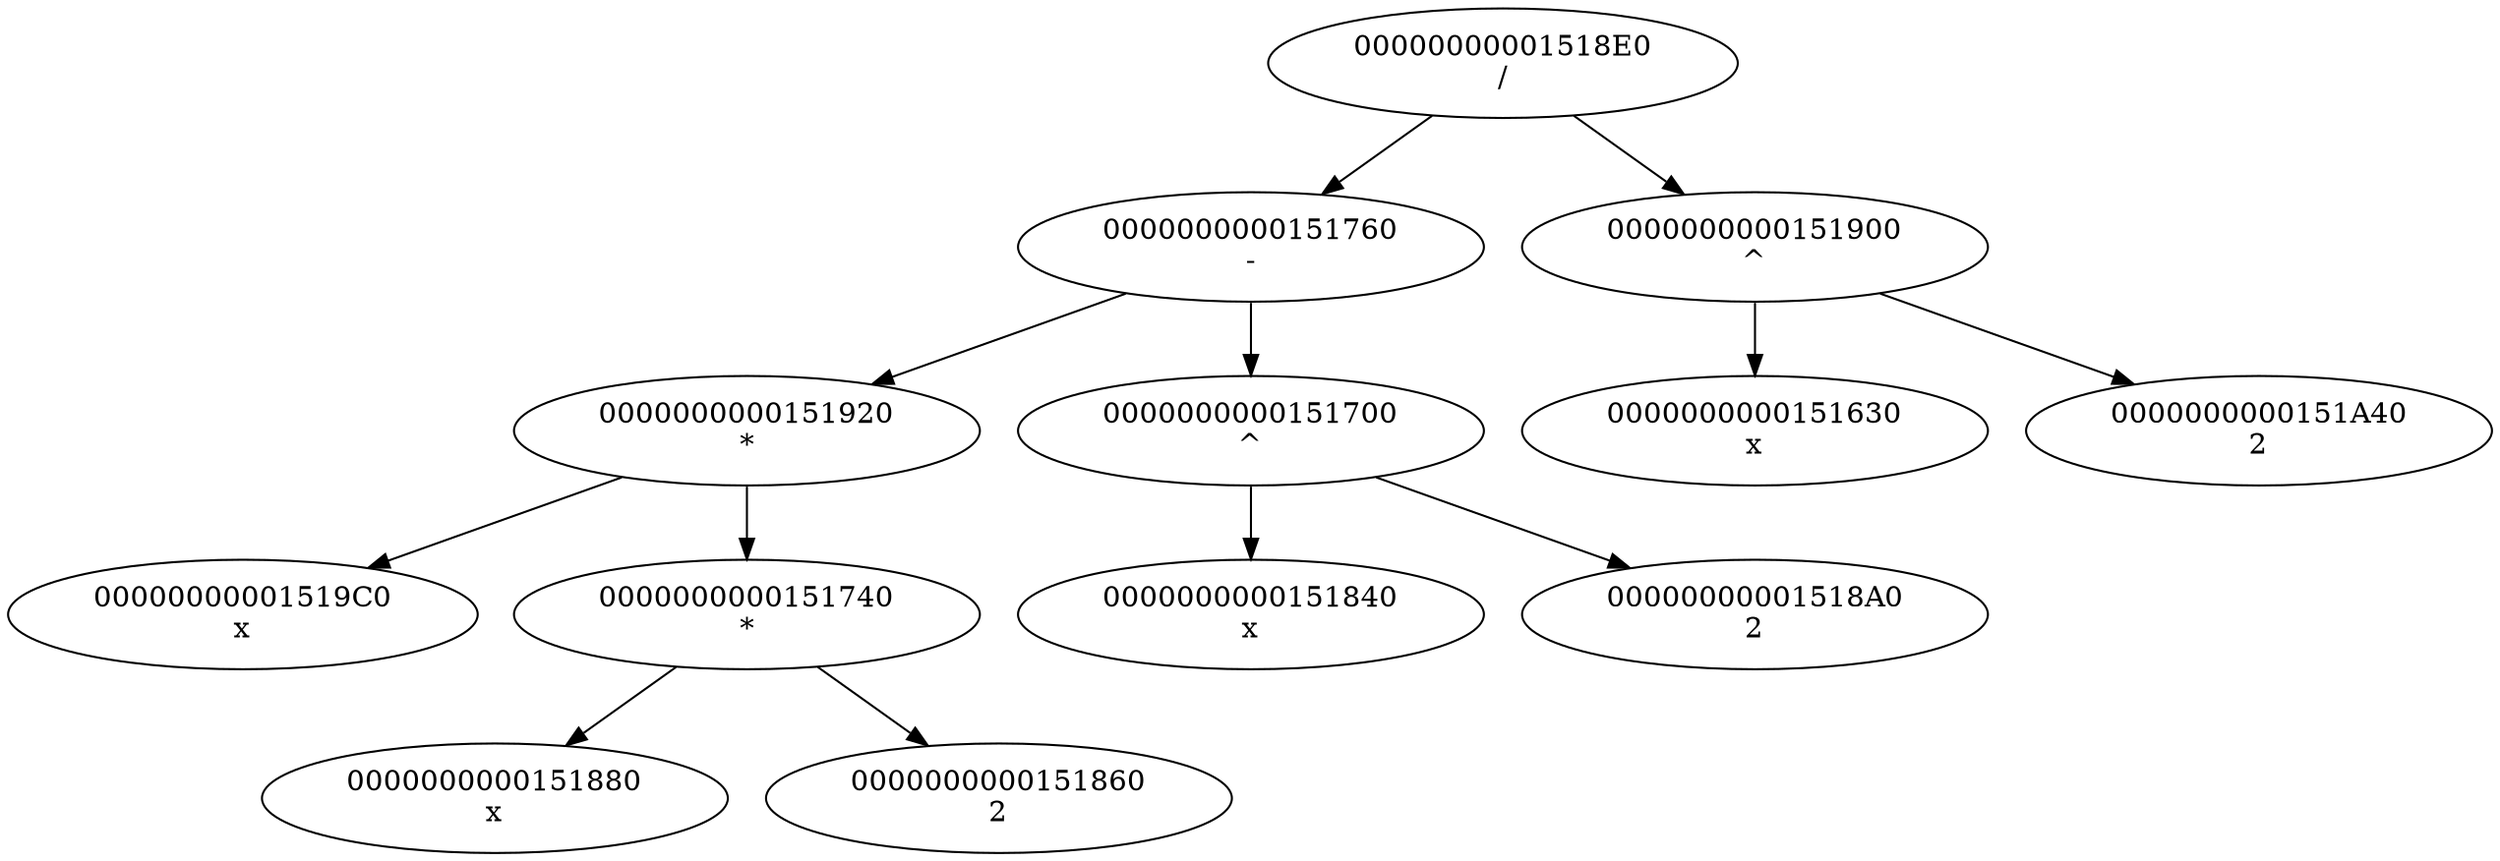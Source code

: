 digraph G{
"00000000001518E0
/"->"0000000000151760
-";
"00000000001518E0
/"->"0000000000151900
^";
"0000000000151760
-"->"0000000000151920
*";
"0000000000151760
-"->"0000000000151700
^";
"0000000000151920
*"->"00000000001519C0
x";
"0000000000151920
*"->"0000000000151740
*";
"00000000001519C0
x";
"0000000000151740
*"->"0000000000151880
x";
"0000000000151740
*"->"0000000000151860
2";
"0000000000151880
x";
"0000000000151860
2";
"0000000000151700
^"->"0000000000151840
x";
"0000000000151700
^"->"00000000001518A0
2";
"0000000000151840
x";
"00000000001518A0
2";
"0000000000151900
^"->"0000000000151630
x";
"0000000000151900
^"->"0000000000151A40
2";
"0000000000151630
x";
"0000000000151A40
2";
}